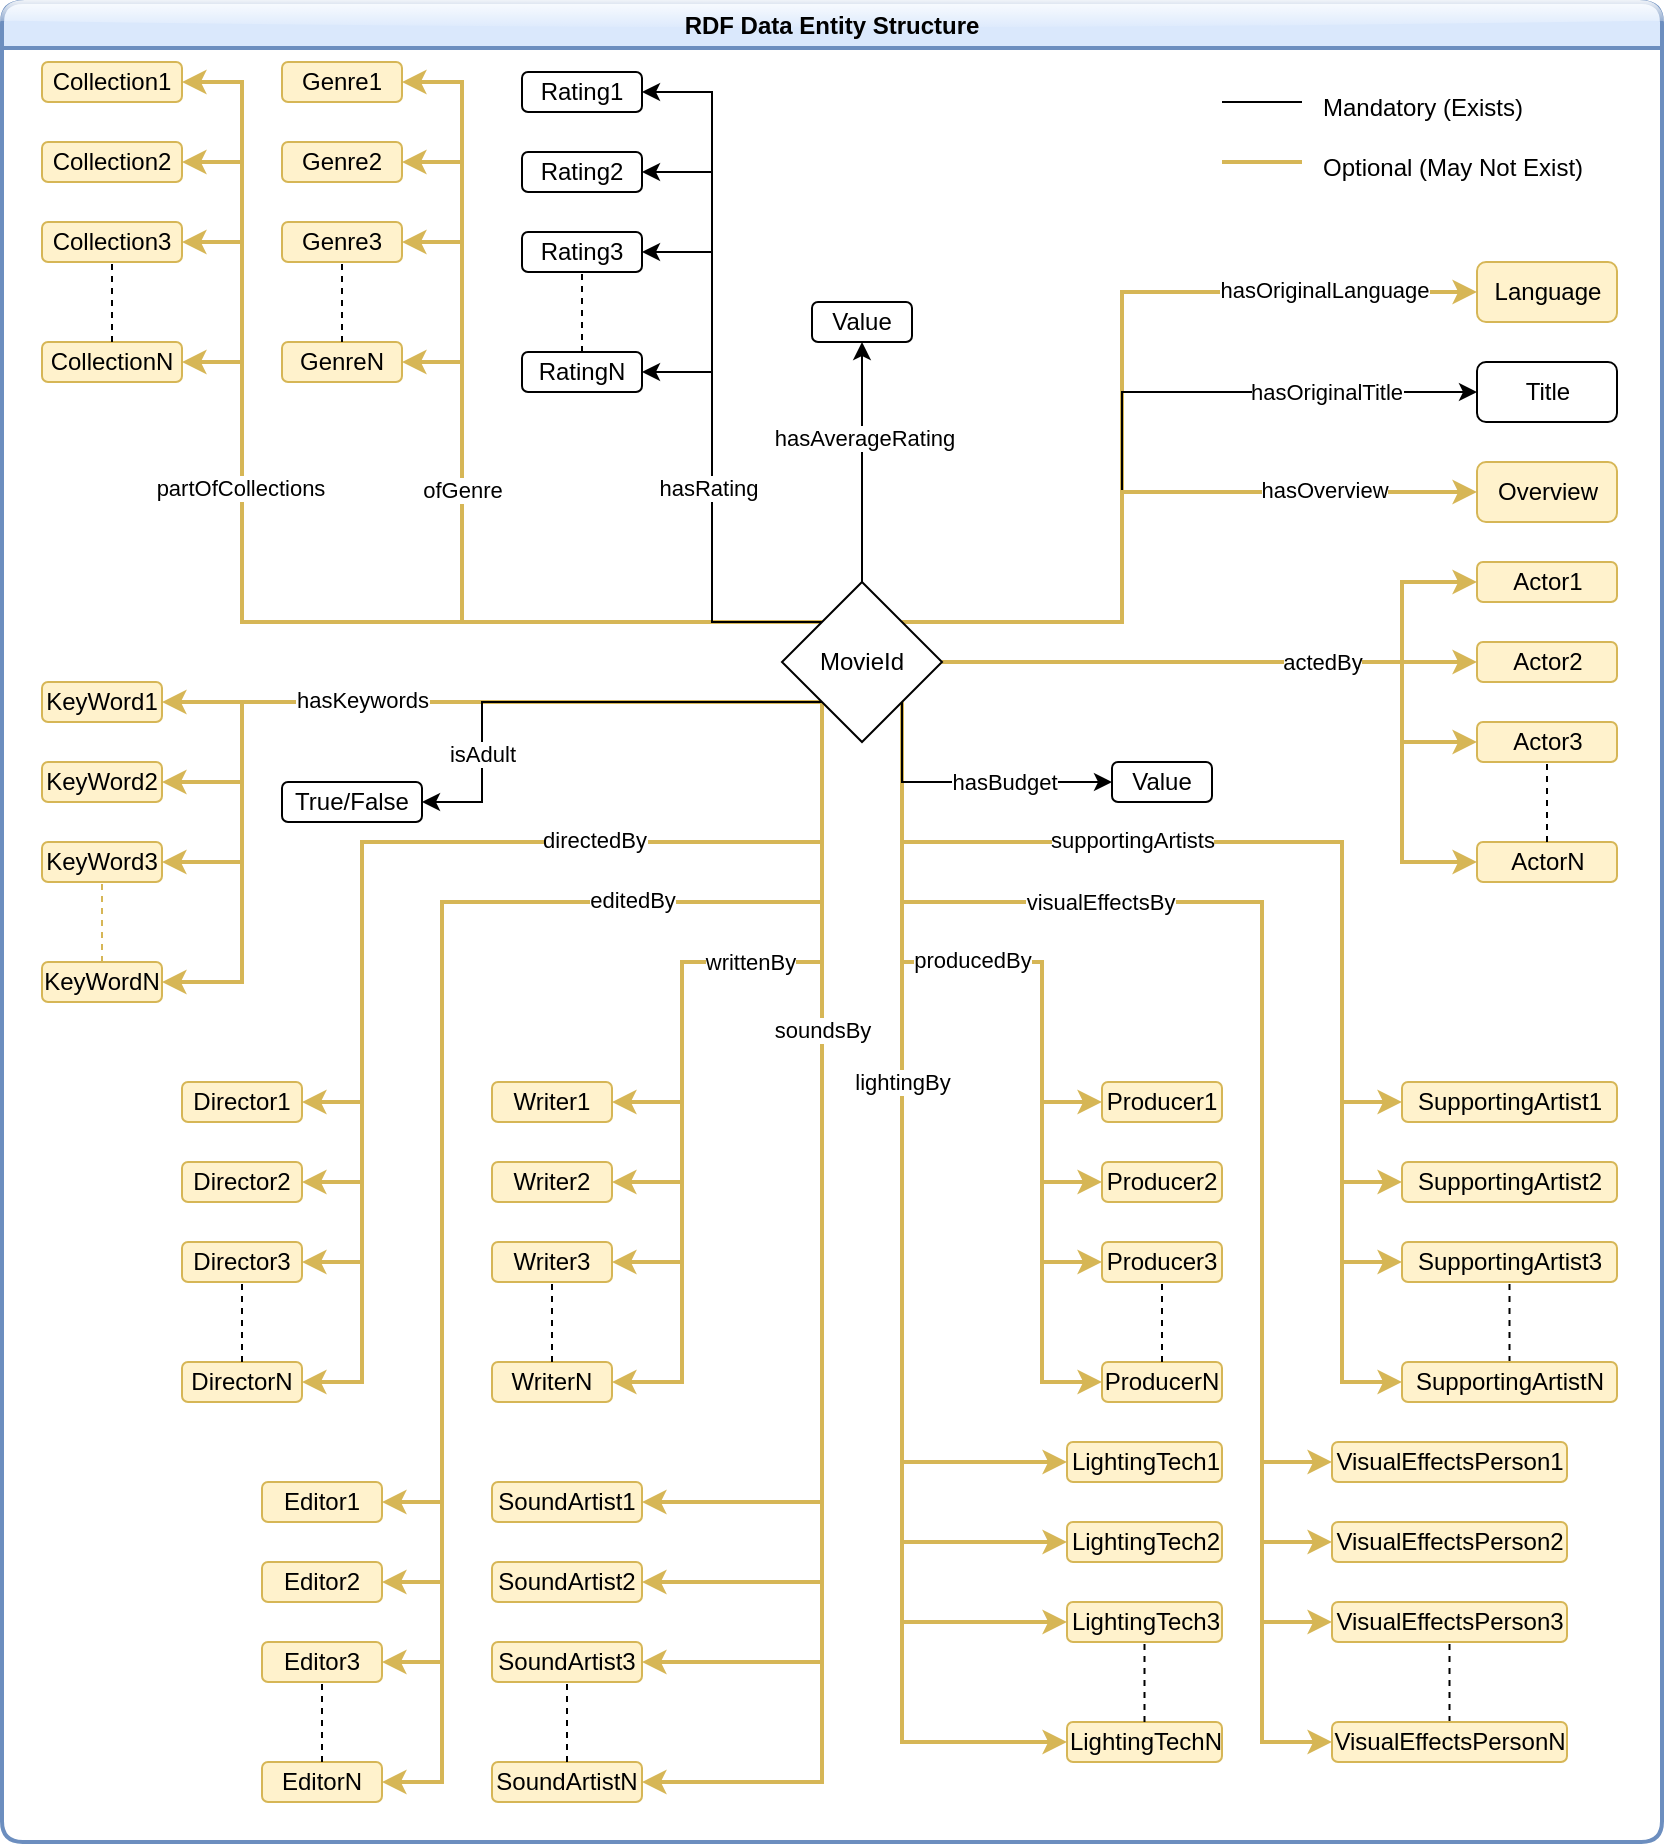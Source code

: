 <mxfile version="21.2.1" type="device">
  <diagram name="Page-1" id="mbeiSYgY1RYhlt1mMdvA">
    <mxGraphModel dx="2444" dy="2032" grid="1" gridSize="10" guides="1" tooltips="1" connect="1" arrows="1" fold="1" page="1" pageScale="1" pageWidth="850" pageHeight="1100" math="0" shadow="0">
      <root>
        <mxCell id="0" />
        <mxCell id="1" parent="0" />
        <mxCell id="q2HD8VKpV2fzyemEzLiY-11" style="edgeStyle=orthogonalEdgeStyle;rounded=0;orthogonalLoop=1;jettySize=auto;html=1;exitX=1;exitY=0.5;exitDx=0;exitDy=0;entryX=0;entryY=0.5;entryDx=0;entryDy=0;fillColor=#fff2cc;strokeColor=#d6b656;strokeWidth=2;" edge="1" parent="1" source="q2HD8VKpV2fzyemEzLiY-1" target="q2HD8VKpV2fzyemEzLiY-2">
          <mxGeometry relative="1" as="geometry">
            <Array as="points">
              <mxPoint x="690" y="310" />
              <mxPoint x="690" y="270" />
            </Array>
          </mxGeometry>
        </mxCell>
        <mxCell id="q2HD8VKpV2fzyemEzLiY-13" style="edgeStyle=orthogonalEdgeStyle;rounded=0;orthogonalLoop=1;jettySize=auto;html=1;exitX=1;exitY=0.5;exitDx=0;exitDy=0;entryX=0;entryY=0.5;entryDx=0;entryDy=0;fillColor=#fff2cc;strokeColor=#d6b656;strokeWidth=2;" edge="1" parent="1" source="q2HD8VKpV2fzyemEzLiY-1" target="q2HD8VKpV2fzyemEzLiY-3">
          <mxGeometry relative="1" as="geometry">
            <Array as="points">
              <mxPoint x="710" y="310" />
              <mxPoint x="710" y="310" />
            </Array>
          </mxGeometry>
        </mxCell>
        <mxCell id="q2HD8VKpV2fzyemEzLiY-15" style="edgeStyle=orthogonalEdgeStyle;rounded=0;orthogonalLoop=1;jettySize=auto;html=1;exitX=1;exitY=0.5;exitDx=0;exitDy=0;entryX=0;entryY=0.5;entryDx=0;entryDy=0;fillColor=#fff2cc;strokeColor=#d6b656;strokeWidth=2;" edge="1" parent="1" source="q2HD8VKpV2fzyemEzLiY-1" target="q2HD8VKpV2fzyemEzLiY-4">
          <mxGeometry relative="1" as="geometry">
            <Array as="points">
              <mxPoint x="690" y="310" />
              <mxPoint x="690" y="350" />
            </Array>
          </mxGeometry>
        </mxCell>
        <mxCell id="q2HD8VKpV2fzyemEzLiY-17" style="edgeStyle=orthogonalEdgeStyle;rounded=0;orthogonalLoop=1;jettySize=auto;html=1;exitX=1;exitY=0.5;exitDx=0;exitDy=0;entryX=0;entryY=0.5;entryDx=0;entryDy=0;fillColor=#fff2cc;strokeColor=#d6b656;strokeWidth=2;" edge="1" parent="1" source="q2HD8VKpV2fzyemEzLiY-1" target="q2HD8VKpV2fzyemEzLiY-5">
          <mxGeometry relative="1" as="geometry">
            <Array as="points">
              <mxPoint x="690" y="310" />
              <mxPoint x="690" y="410" />
            </Array>
          </mxGeometry>
        </mxCell>
        <mxCell id="q2HD8VKpV2fzyemEzLiY-63" style="edgeStyle=orthogonalEdgeStyle;rounded=0;orthogonalLoop=1;jettySize=auto;html=1;exitX=0;exitY=1;exitDx=0;exitDy=0;entryX=1;entryY=0.5;entryDx=0;entryDy=0;fillColor=#fff2cc;strokeColor=#d6b656;strokeWidth=2;" edge="1" parent="1" source="q2HD8VKpV2fzyemEzLiY-1" target="q2HD8VKpV2fzyemEzLiY-19">
          <mxGeometry relative="1" as="geometry">
            <Array as="points">
              <mxPoint x="400" y="400" />
              <mxPoint x="170" y="400" />
              <mxPoint x="170" y="530" />
            </Array>
          </mxGeometry>
        </mxCell>
        <mxCell id="q2HD8VKpV2fzyemEzLiY-65" style="edgeStyle=orthogonalEdgeStyle;rounded=0;orthogonalLoop=1;jettySize=auto;html=1;exitX=0;exitY=1;exitDx=0;exitDy=0;entryX=1;entryY=0.5;entryDx=0;entryDy=0;fillColor=#fff2cc;strokeColor=#d6b656;strokeWidth=2;" edge="1" parent="1" source="q2HD8VKpV2fzyemEzLiY-1" target="q2HD8VKpV2fzyemEzLiY-20">
          <mxGeometry relative="1" as="geometry">
            <Array as="points">
              <mxPoint x="400" y="400" />
              <mxPoint x="170" y="400" />
              <mxPoint x="170" y="570" />
            </Array>
          </mxGeometry>
        </mxCell>
        <mxCell id="q2HD8VKpV2fzyemEzLiY-66" style="edgeStyle=orthogonalEdgeStyle;rounded=0;orthogonalLoop=1;jettySize=auto;html=1;entryX=1;entryY=0.5;entryDx=0;entryDy=0;fillColor=#fff2cc;strokeColor=#d6b656;strokeWidth=2;" edge="1" parent="1" target="q2HD8VKpV2fzyemEzLiY-21">
          <mxGeometry relative="1" as="geometry">
            <mxPoint x="400" y="330" as="sourcePoint" />
            <Array as="points">
              <mxPoint x="400" y="400" />
              <mxPoint x="170" y="400" />
              <mxPoint x="170" y="610" />
            </Array>
          </mxGeometry>
        </mxCell>
        <mxCell id="q2HD8VKpV2fzyemEzLiY-67" style="edgeStyle=orthogonalEdgeStyle;rounded=0;orthogonalLoop=1;jettySize=auto;html=1;exitX=0;exitY=1;exitDx=0;exitDy=0;entryX=1;entryY=0.5;entryDx=0;entryDy=0;fillColor=#fff2cc;strokeColor=#d6b656;strokeWidth=2;" edge="1" parent="1" source="q2HD8VKpV2fzyemEzLiY-1" target="q2HD8VKpV2fzyemEzLiY-22">
          <mxGeometry relative="1" as="geometry">
            <Array as="points">
              <mxPoint x="400" y="400" />
              <mxPoint x="170" y="400" />
              <mxPoint x="170" y="670" />
            </Array>
          </mxGeometry>
        </mxCell>
        <mxCell id="q2HD8VKpV2fzyemEzLiY-99" value="directedBy" style="edgeLabel;html=1;align=center;verticalAlign=middle;resizable=0;points=[];" vertex="1" connectable="0" parent="q2HD8VKpV2fzyemEzLiY-67">
          <mxGeometry x="-0.355" relative="1" as="geometry">
            <mxPoint x="9" y="-1" as="offset" />
          </mxGeometry>
        </mxCell>
        <mxCell id="q2HD8VKpV2fzyemEzLiY-68" style="edgeStyle=orthogonalEdgeStyle;rounded=0;orthogonalLoop=1;jettySize=auto;html=1;exitX=0;exitY=1;exitDx=0;exitDy=0;entryX=1;entryY=0.5;entryDx=0;entryDy=0;fillColor=#fff2cc;strokeColor=#d6b656;strokeWidth=2;" edge="1" parent="1" source="q2HD8VKpV2fzyemEzLiY-1" target="q2HD8VKpV2fzyemEzLiY-43">
          <mxGeometry relative="1" as="geometry">
            <Array as="points">
              <mxPoint x="400" y="430" />
              <mxPoint x="210" y="430" />
              <mxPoint x="210" y="730" />
            </Array>
          </mxGeometry>
        </mxCell>
        <mxCell id="q2HD8VKpV2fzyemEzLiY-69" style="edgeStyle=orthogonalEdgeStyle;rounded=0;orthogonalLoop=1;jettySize=auto;html=1;exitX=0;exitY=1;exitDx=0;exitDy=0;entryX=1;entryY=0.5;entryDx=0;entryDy=0;fillColor=#fff2cc;strokeColor=#d6b656;strokeWidth=2;" edge="1" parent="1" source="q2HD8VKpV2fzyemEzLiY-1" target="q2HD8VKpV2fzyemEzLiY-44">
          <mxGeometry relative="1" as="geometry">
            <Array as="points">
              <mxPoint x="400" y="430" />
              <mxPoint x="210" y="430" />
              <mxPoint x="210" y="770" />
            </Array>
          </mxGeometry>
        </mxCell>
        <mxCell id="q2HD8VKpV2fzyemEzLiY-70" style="edgeStyle=orthogonalEdgeStyle;rounded=0;orthogonalLoop=1;jettySize=auto;html=1;exitX=0;exitY=1;exitDx=0;exitDy=0;entryX=1;entryY=0.5;entryDx=0;entryDy=0;fillColor=#fff2cc;strokeColor=#d6b656;strokeWidth=2;" edge="1" parent="1" source="q2HD8VKpV2fzyemEzLiY-1" target="q2HD8VKpV2fzyemEzLiY-45">
          <mxGeometry relative="1" as="geometry">
            <Array as="points">
              <mxPoint x="400" y="430" />
              <mxPoint x="210" y="430" />
              <mxPoint x="210" y="810" />
            </Array>
          </mxGeometry>
        </mxCell>
        <mxCell id="q2HD8VKpV2fzyemEzLiY-71" style="edgeStyle=orthogonalEdgeStyle;rounded=0;orthogonalLoop=1;jettySize=auto;html=1;exitX=0;exitY=1;exitDx=0;exitDy=0;entryX=1;entryY=0.5;entryDx=0;entryDy=0;fillColor=#fff2cc;strokeColor=#d6b656;strokeWidth=2;" edge="1" parent="1" source="q2HD8VKpV2fzyemEzLiY-1" target="q2HD8VKpV2fzyemEzLiY-46">
          <mxGeometry relative="1" as="geometry">
            <Array as="points">
              <mxPoint x="400" y="430" />
              <mxPoint x="210" y="430" />
              <mxPoint x="210" y="870" />
            </Array>
          </mxGeometry>
        </mxCell>
        <mxCell id="q2HD8VKpV2fzyemEzLiY-102" value="editedBy" style="edgeLabel;html=1;align=center;verticalAlign=middle;resizable=0;points=[];" vertex="1" connectable="0" parent="q2HD8VKpV2fzyemEzLiY-71">
          <mxGeometry x="-0.464" y="-1" relative="1" as="geometry">
            <mxPoint x="8" as="offset" />
          </mxGeometry>
        </mxCell>
        <mxCell id="q2HD8VKpV2fzyemEzLiY-72" style="edgeStyle=orthogonalEdgeStyle;rounded=0;orthogonalLoop=1;jettySize=auto;html=1;exitX=0;exitY=1;exitDx=0;exitDy=0;entryX=1;entryY=0.5;entryDx=0;entryDy=0;fillColor=#fff2cc;strokeColor=#d6b656;strokeWidth=2;" edge="1" parent="1" source="q2HD8VKpV2fzyemEzLiY-1" target="q2HD8VKpV2fzyemEzLiY-25">
          <mxGeometry relative="1" as="geometry">
            <Array as="points">
              <mxPoint x="400" y="460" />
              <mxPoint x="330" y="460" />
              <mxPoint x="330" y="530" />
            </Array>
          </mxGeometry>
        </mxCell>
        <mxCell id="q2HD8VKpV2fzyemEzLiY-73" style="edgeStyle=orthogonalEdgeStyle;rounded=0;orthogonalLoop=1;jettySize=auto;html=1;exitX=0;exitY=1;exitDx=0;exitDy=0;entryX=1;entryY=0.5;entryDx=0;entryDy=0;fillColor=#fff2cc;strokeColor=#d6b656;strokeWidth=2;" edge="1" parent="1" source="q2HD8VKpV2fzyemEzLiY-1" target="q2HD8VKpV2fzyemEzLiY-26">
          <mxGeometry relative="1" as="geometry">
            <Array as="points">
              <mxPoint x="400" y="460" />
              <mxPoint x="330" y="460" />
              <mxPoint x="330" y="570" />
            </Array>
          </mxGeometry>
        </mxCell>
        <mxCell id="q2HD8VKpV2fzyemEzLiY-74" style="edgeStyle=orthogonalEdgeStyle;rounded=0;orthogonalLoop=1;jettySize=auto;html=1;exitX=0;exitY=1;exitDx=0;exitDy=0;entryX=1;entryY=0.5;entryDx=0;entryDy=0;fillColor=#fff2cc;strokeColor=#d6b656;strokeWidth=2;" edge="1" parent="1" source="q2HD8VKpV2fzyemEzLiY-1" target="q2HD8VKpV2fzyemEzLiY-27">
          <mxGeometry relative="1" as="geometry">
            <Array as="points">
              <mxPoint x="400" y="460" />
              <mxPoint x="330" y="460" />
              <mxPoint x="330" y="610" />
            </Array>
          </mxGeometry>
        </mxCell>
        <mxCell id="q2HD8VKpV2fzyemEzLiY-75" style="edgeStyle=orthogonalEdgeStyle;rounded=0;orthogonalLoop=1;jettySize=auto;html=1;entryX=1;entryY=0.5;entryDx=0;entryDy=0;fillColor=#fff2cc;strokeColor=#d6b656;strokeWidth=2;" edge="1" parent="1" target="q2HD8VKpV2fzyemEzLiY-28">
          <mxGeometry relative="1" as="geometry">
            <mxPoint x="400" y="330" as="sourcePoint" />
            <Array as="points">
              <mxPoint x="400" y="460" />
              <mxPoint x="330" y="460" />
              <mxPoint x="330" y="670" />
            </Array>
          </mxGeometry>
        </mxCell>
        <mxCell id="q2HD8VKpV2fzyemEzLiY-101" value="writtenBy" style="edgeLabel;html=1;align=center;verticalAlign=middle;resizable=0;points=[];" vertex="1" connectable="0" parent="q2HD8VKpV2fzyemEzLiY-75">
          <mxGeometry x="-0.225" relative="1" as="geometry">
            <mxPoint x="6" as="offset" />
          </mxGeometry>
        </mxCell>
        <mxCell id="q2HD8VKpV2fzyemEzLiY-76" style="edgeStyle=orthogonalEdgeStyle;rounded=0;orthogonalLoop=1;jettySize=auto;html=1;exitX=0;exitY=1;exitDx=0;exitDy=0;entryX=1;entryY=0.5;entryDx=0;entryDy=0;fillColor=#fff2cc;strokeColor=#d6b656;strokeWidth=2;" edge="1" parent="1" source="q2HD8VKpV2fzyemEzLiY-1" target="q2HD8VKpV2fzyemEzLiY-48">
          <mxGeometry relative="1" as="geometry">
            <Array as="points">
              <mxPoint x="400" y="730" />
            </Array>
          </mxGeometry>
        </mxCell>
        <mxCell id="q2HD8VKpV2fzyemEzLiY-77" style="edgeStyle=orthogonalEdgeStyle;rounded=0;orthogonalLoop=1;jettySize=auto;html=1;exitX=0;exitY=1;exitDx=0;exitDy=0;entryX=1;entryY=0.5;entryDx=0;entryDy=0;fillColor=#fff2cc;strokeColor=#d6b656;strokeWidth=2;" edge="1" parent="1" source="q2HD8VKpV2fzyemEzLiY-1" target="q2HD8VKpV2fzyemEzLiY-49">
          <mxGeometry relative="1" as="geometry">
            <Array as="points">
              <mxPoint x="400" y="770" />
            </Array>
          </mxGeometry>
        </mxCell>
        <mxCell id="q2HD8VKpV2fzyemEzLiY-78" style="edgeStyle=orthogonalEdgeStyle;rounded=0;orthogonalLoop=1;jettySize=auto;html=1;exitX=0;exitY=1;exitDx=0;exitDy=0;entryX=1;entryY=0.5;entryDx=0;entryDy=0;fillColor=#fff2cc;strokeColor=#d6b656;strokeWidth=2;" edge="1" parent="1" source="q2HD8VKpV2fzyemEzLiY-1" target="q2HD8VKpV2fzyemEzLiY-50">
          <mxGeometry relative="1" as="geometry">
            <Array as="points">
              <mxPoint x="400" y="810" />
            </Array>
          </mxGeometry>
        </mxCell>
        <mxCell id="q2HD8VKpV2fzyemEzLiY-79" style="edgeStyle=orthogonalEdgeStyle;rounded=0;orthogonalLoop=1;jettySize=auto;html=1;exitX=0;exitY=1;exitDx=0;exitDy=0;entryX=1;entryY=0.5;entryDx=0;entryDy=0;fillColor=#fff2cc;strokeColor=#d6b656;strokeWidth=2;" edge="1" parent="1" source="q2HD8VKpV2fzyemEzLiY-1" target="q2HD8VKpV2fzyemEzLiY-51">
          <mxGeometry relative="1" as="geometry">
            <Array as="points">
              <mxPoint x="400" y="870" />
            </Array>
          </mxGeometry>
        </mxCell>
        <mxCell id="q2HD8VKpV2fzyemEzLiY-103" value="soundsBy" style="edgeLabel;html=1;align=center;verticalAlign=middle;resizable=0;points=[];" vertex="1" connectable="0" parent="q2HD8VKpV2fzyemEzLiY-79">
          <mxGeometry x="-0.436" relative="1" as="geometry">
            <mxPoint y="-14" as="offset" />
          </mxGeometry>
        </mxCell>
        <mxCell id="q2HD8VKpV2fzyemEzLiY-83" style="edgeStyle=orthogonalEdgeStyle;rounded=0;orthogonalLoop=1;jettySize=auto;html=1;exitX=1;exitY=1;exitDx=0;exitDy=0;entryX=0;entryY=0.5;entryDx=0;entryDy=0;strokeWidth=2;fillColor=#fff2cc;strokeColor=#d6b656;" edge="1" parent="1" source="q2HD8VKpV2fzyemEzLiY-1" target="q2HD8VKpV2fzyemEzLiY-53">
          <mxGeometry relative="1" as="geometry">
            <Array as="points">
              <mxPoint x="440" y="710" />
            </Array>
          </mxGeometry>
        </mxCell>
        <mxCell id="q2HD8VKpV2fzyemEzLiY-84" style="edgeStyle=orthogonalEdgeStyle;rounded=0;orthogonalLoop=1;jettySize=auto;html=1;exitX=1;exitY=1;exitDx=0;exitDy=0;entryX=0;entryY=0.5;entryDx=0;entryDy=0;fillColor=#fff2cc;strokeColor=#d6b656;strokeWidth=2;" edge="1" parent="1" source="q2HD8VKpV2fzyemEzLiY-1" target="q2HD8VKpV2fzyemEzLiY-33">
          <mxGeometry relative="1" as="geometry">
            <Array as="points">
              <mxPoint x="440" y="460" />
              <mxPoint x="510" y="460" />
              <mxPoint x="510" y="670" />
            </Array>
          </mxGeometry>
        </mxCell>
        <mxCell id="q2HD8VKpV2fzyemEzLiY-85" style="edgeStyle=orthogonalEdgeStyle;rounded=0;orthogonalLoop=1;jettySize=auto;html=1;exitX=1;exitY=1;exitDx=0;exitDy=0;entryX=0;entryY=0.5;entryDx=0;entryDy=0;fillColor=#fff2cc;strokeColor=#d6b656;strokeWidth=2;" edge="1" parent="1" source="q2HD8VKpV2fzyemEzLiY-1" target="q2HD8VKpV2fzyemEzLiY-32">
          <mxGeometry relative="1" as="geometry">
            <Array as="points">
              <mxPoint x="440" y="460" />
              <mxPoint x="510" y="460" />
              <mxPoint x="510" y="610" />
            </Array>
          </mxGeometry>
        </mxCell>
        <mxCell id="q2HD8VKpV2fzyemEzLiY-86" style="edgeStyle=orthogonalEdgeStyle;rounded=0;orthogonalLoop=1;jettySize=auto;html=1;exitX=1;exitY=1;exitDx=0;exitDy=0;entryX=0;entryY=0.5;entryDx=0;entryDy=0;fillColor=#fff2cc;strokeColor=#d6b656;strokeWidth=2;" edge="1" parent="1" source="q2HD8VKpV2fzyemEzLiY-1" target="q2HD8VKpV2fzyemEzLiY-31">
          <mxGeometry relative="1" as="geometry">
            <Array as="points">
              <mxPoint x="440" y="460" />
              <mxPoint x="510" y="460" />
              <mxPoint x="510" y="570" />
            </Array>
          </mxGeometry>
        </mxCell>
        <mxCell id="q2HD8VKpV2fzyemEzLiY-87" style="edgeStyle=orthogonalEdgeStyle;rounded=0;orthogonalLoop=1;jettySize=auto;html=1;exitX=1;exitY=1;exitDx=0;exitDy=0;entryX=0;entryY=0.5;entryDx=0;entryDy=0;fillColor=#fff2cc;strokeColor=#d6b656;strokeWidth=2;" edge="1" parent="1" source="q2HD8VKpV2fzyemEzLiY-1" target="q2HD8VKpV2fzyemEzLiY-30">
          <mxGeometry relative="1" as="geometry">
            <Array as="points">
              <mxPoint x="440" y="460" />
              <mxPoint x="510" y="460" />
              <mxPoint x="510" y="530" />
            </Array>
          </mxGeometry>
        </mxCell>
        <mxCell id="q2HD8VKpV2fzyemEzLiY-106" value="producedBy" style="edgeLabel;html=1;align=center;verticalAlign=middle;resizable=0;points=[];" vertex="1" connectable="0" parent="q2HD8VKpV2fzyemEzLiY-87">
          <mxGeometry x="0.046" y="-1" relative="1" as="geometry">
            <mxPoint x="8" y="-2" as="offset" />
          </mxGeometry>
        </mxCell>
        <mxCell id="q2HD8VKpV2fzyemEzLiY-88" style="edgeStyle=orthogonalEdgeStyle;rounded=0;orthogonalLoop=1;jettySize=auto;html=1;exitX=1;exitY=1;exitDx=0;exitDy=0;entryX=0;entryY=0.5;entryDx=0;entryDy=0;strokeWidth=2;fillColor=#fff2cc;strokeColor=#d6b656;" edge="1" parent="1" source="q2HD8VKpV2fzyemEzLiY-1" target="q2HD8VKpV2fzyemEzLiY-54">
          <mxGeometry relative="1" as="geometry">
            <Array as="points">
              <mxPoint x="440" y="750" />
            </Array>
          </mxGeometry>
        </mxCell>
        <mxCell id="q2HD8VKpV2fzyemEzLiY-89" style="edgeStyle=orthogonalEdgeStyle;rounded=0;orthogonalLoop=1;jettySize=auto;html=1;exitX=1;exitY=1;exitDx=0;exitDy=0;entryX=0;entryY=0.5;entryDx=0;entryDy=0;strokeWidth=2;fillColor=#fff2cc;strokeColor=#d6b656;" edge="1" parent="1" source="q2HD8VKpV2fzyemEzLiY-1" target="q2HD8VKpV2fzyemEzLiY-55">
          <mxGeometry relative="1" as="geometry">
            <Array as="points">
              <mxPoint x="440" y="790" />
            </Array>
          </mxGeometry>
        </mxCell>
        <mxCell id="q2HD8VKpV2fzyemEzLiY-90" style="edgeStyle=orthogonalEdgeStyle;rounded=0;orthogonalLoop=1;jettySize=auto;html=1;exitX=1;exitY=1;exitDx=0;exitDy=0;entryX=0;entryY=0.5;entryDx=0;entryDy=0;strokeWidth=2;fillColor=#fff2cc;strokeColor=#d6b656;" edge="1" parent="1" source="q2HD8VKpV2fzyemEzLiY-1" target="q2HD8VKpV2fzyemEzLiY-56">
          <mxGeometry relative="1" as="geometry">
            <Array as="points">
              <mxPoint x="440" y="850" />
            </Array>
          </mxGeometry>
        </mxCell>
        <mxCell id="q2HD8VKpV2fzyemEzLiY-107" value="lightingBy" style="edgeLabel;html=1;align=center;verticalAlign=middle;resizable=0;points=[];" vertex="1" connectable="0" parent="q2HD8VKpV2fzyemEzLiY-90">
          <mxGeometry x="-0.394" relative="1" as="geometry">
            <mxPoint y="7" as="offset" />
          </mxGeometry>
        </mxCell>
        <mxCell id="q2HD8VKpV2fzyemEzLiY-91" style="edgeStyle=orthogonalEdgeStyle;rounded=0;orthogonalLoop=1;jettySize=auto;html=1;exitX=1;exitY=1;exitDx=0;exitDy=0;entryX=0;entryY=0.5;entryDx=0;entryDy=0;strokeWidth=2;fillColor=#fff2cc;strokeColor=#d6b656;" edge="1" parent="1" source="q2HD8VKpV2fzyemEzLiY-1" target="q2HD8VKpV2fzyemEzLiY-58">
          <mxGeometry relative="1" as="geometry">
            <Array as="points">
              <mxPoint x="440" y="430" />
              <mxPoint x="620" y="430" />
              <mxPoint x="620" y="710" />
            </Array>
          </mxGeometry>
        </mxCell>
        <mxCell id="q2HD8VKpV2fzyemEzLiY-92" style="edgeStyle=orthogonalEdgeStyle;rounded=0;orthogonalLoop=1;jettySize=auto;html=1;exitX=1;exitY=1;exitDx=0;exitDy=0;entryX=0;entryY=0.5;entryDx=0;entryDy=0;fillColor=#fff2cc;strokeColor=#d6b656;strokeWidth=2;" edge="1" parent="1" source="q2HD8VKpV2fzyemEzLiY-1" target="q2HD8VKpV2fzyemEzLiY-35">
          <mxGeometry relative="1" as="geometry">
            <Array as="points">
              <mxPoint x="440" y="400" />
              <mxPoint x="660" y="400" />
              <mxPoint x="660" y="530" />
            </Array>
          </mxGeometry>
        </mxCell>
        <mxCell id="q2HD8VKpV2fzyemEzLiY-93" style="edgeStyle=orthogonalEdgeStyle;rounded=0;orthogonalLoop=1;jettySize=auto;html=1;exitX=1;exitY=1;exitDx=0;exitDy=0;entryX=0;entryY=0.5;entryDx=0;entryDy=0;strokeWidth=2;fillColor=#fff2cc;strokeColor=#d6b656;" edge="1" parent="1" source="q2HD8VKpV2fzyemEzLiY-1" target="q2HD8VKpV2fzyemEzLiY-60">
          <mxGeometry relative="1" as="geometry">
            <Array as="points">
              <mxPoint x="440" y="430" />
              <mxPoint x="620" y="430" />
              <mxPoint x="620" y="750" />
            </Array>
          </mxGeometry>
        </mxCell>
        <mxCell id="q2HD8VKpV2fzyemEzLiY-94" style="edgeStyle=orthogonalEdgeStyle;rounded=0;orthogonalLoop=1;jettySize=auto;html=1;exitX=1;exitY=1;exitDx=0;exitDy=0;entryX=0;entryY=0.5;entryDx=0;entryDy=0;strokeWidth=2;fillColor=#fff2cc;strokeColor=#d6b656;" edge="1" parent="1" source="q2HD8VKpV2fzyemEzLiY-1" target="q2HD8VKpV2fzyemEzLiY-61">
          <mxGeometry relative="1" as="geometry">
            <Array as="points">
              <mxPoint x="440" y="430" />
              <mxPoint x="620" y="430" />
              <mxPoint x="620" y="790" />
            </Array>
          </mxGeometry>
        </mxCell>
        <mxCell id="q2HD8VKpV2fzyemEzLiY-95" style="edgeStyle=orthogonalEdgeStyle;rounded=0;orthogonalLoop=1;jettySize=auto;html=1;exitX=1;exitY=1;exitDx=0;exitDy=0;entryX=0;entryY=0.5;entryDx=0;entryDy=0;strokeWidth=2;fillColor=#fff2cc;strokeColor=#d6b656;" edge="1" parent="1" source="q2HD8VKpV2fzyemEzLiY-1" target="q2HD8VKpV2fzyemEzLiY-62">
          <mxGeometry relative="1" as="geometry">
            <Array as="points">
              <mxPoint x="440" y="430" />
              <mxPoint x="620" y="430" />
              <mxPoint x="620" y="850" />
            </Array>
          </mxGeometry>
        </mxCell>
        <mxCell id="q2HD8VKpV2fzyemEzLiY-105" value="visualEffectsBy" style="edgeLabel;html=1;align=center;verticalAlign=middle;resizable=0;points=[];" vertex="1" connectable="0" parent="q2HD8VKpV2fzyemEzLiY-95">
          <mxGeometry x="-0.496" relative="1" as="geometry">
            <mxPoint x="14" as="offset" />
          </mxGeometry>
        </mxCell>
        <mxCell id="q2HD8VKpV2fzyemEzLiY-96" style="edgeStyle=orthogonalEdgeStyle;rounded=0;orthogonalLoop=1;jettySize=auto;html=1;exitX=1;exitY=1;exitDx=0;exitDy=0;entryX=0;entryY=0.5;entryDx=0;entryDy=0;fillColor=#fff2cc;strokeColor=#d6b656;strokeWidth=2;" edge="1" parent="1" source="q2HD8VKpV2fzyemEzLiY-1" target="q2HD8VKpV2fzyemEzLiY-40">
          <mxGeometry relative="1" as="geometry">
            <Array as="points">
              <mxPoint x="440" y="400" />
              <mxPoint x="660" y="400" />
              <mxPoint x="660" y="570" />
            </Array>
          </mxGeometry>
        </mxCell>
        <mxCell id="q2HD8VKpV2fzyemEzLiY-97" style="edgeStyle=orthogonalEdgeStyle;rounded=0;orthogonalLoop=1;jettySize=auto;html=1;exitX=1;exitY=1;exitDx=0;exitDy=0;entryX=0;entryY=0.5;entryDx=0;entryDy=0;fillColor=#fff2cc;strokeColor=#d6b656;strokeWidth=2;" edge="1" parent="1" source="q2HD8VKpV2fzyemEzLiY-1" target="q2HD8VKpV2fzyemEzLiY-41">
          <mxGeometry relative="1" as="geometry">
            <Array as="points">
              <mxPoint x="440" y="400" />
              <mxPoint x="660" y="400" />
              <mxPoint x="660" y="610" />
            </Array>
          </mxGeometry>
        </mxCell>
        <mxCell id="q2HD8VKpV2fzyemEzLiY-98" style="edgeStyle=orthogonalEdgeStyle;rounded=0;orthogonalLoop=1;jettySize=auto;html=1;exitX=1;exitY=1;exitDx=0;exitDy=0;entryX=0;entryY=0.5;entryDx=0;entryDy=0;fillColor=#fff2cc;strokeColor=#d6b656;strokeWidth=2;" edge="1" parent="1" source="q2HD8VKpV2fzyemEzLiY-1" target="q2HD8VKpV2fzyemEzLiY-42">
          <mxGeometry relative="1" as="geometry">
            <Array as="points">
              <mxPoint x="440" y="400" />
              <mxPoint x="660" y="400" />
              <mxPoint x="660" y="670" />
            </Array>
          </mxGeometry>
        </mxCell>
        <mxCell id="q2HD8VKpV2fzyemEzLiY-104" value="supportingArtists" style="edgeLabel;html=1;align=center;verticalAlign=middle;resizable=0;points=[];" vertex="1" connectable="0" parent="q2HD8VKpV2fzyemEzLiY-98">
          <mxGeometry x="-0.433" y="1" relative="1" as="geometry">
            <mxPoint x="17" as="offset" />
          </mxGeometry>
        </mxCell>
        <mxCell id="q2HD8VKpV2fzyemEzLiY-113" style="edgeStyle=orthogonalEdgeStyle;rounded=0;orthogonalLoop=1;jettySize=auto;html=1;exitX=0;exitY=1;exitDx=0;exitDy=0;entryX=1;entryY=0.5;entryDx=0;entryDy=0;fillColor=#fff2cc;strokeColor=#d6b656;strokeWidth=2;" edge="1" parent="1" source="q2HD8VKpV2fzyemEzLiY-1" target="q2HD8VKpV2fzyemEzLiY-108">
          <mxGeometry relative="1" as="geometry" />
        </mxCell>
        <mxCell id="q2HD8VKpV2fzyemEzLiY-114" style="edgeStyle=orthogonalEdgeStyle;rounded=0;orthogonalLoop=1;jettySize=auto;html=1;exitX=0;exitY=1;exitDx=0;exitDy=0;entryX=1;entryY=0.5;entryDx=0;entryDy=0;fillColor=#fff2cc;strokeColor=#d6b656;strokeWidth=2;" edge="1" parent="1" source="q2HD8VKpV2fzyemEzLiY-1" target="q2HD8VKpV2fzyemEzLiY-109">
          <mxGeometry relative="1" as="geometry">
            <Array as="points">
              <mxPoint x="110" y="330" />
              <mxPoint x="110" y="370" />
            </Array>
          </mxGeometry>
        </mxCell>
        <mxCell id="q2HD8VKpV2fzyemEzLiY-115" style="edgeStyle=orthogonalEdgeStyle;rounded=0;orthogonalLoop=1;jettySize=auto;html=1;exitX=0;exitY=1;exitDx=0;exitDy=0;entryX=1;entryY=0.5;entryDx=0;entryDy=0;strokeWidth=2;fillColor=#fff2cc;strokeColor=#d6b656;" edge="1" parent="1" source="q2HD8VKpV2fzyemEzLiY-1" target="q2HD8VKpV2fzyemEzLiY-110">
          <mxGeometry relative="1" as="geometry">
            <Array as="points">
              <mxPoint x="110" y="330" />
              <mxPoint x="110" y="410" />
            </Array>
          </mxGeometry>
        </mxCell>
        <mxCell id="q2HD8VKpV2fzyemEzLiY-116" style="edgeStyle=orthogonalEdgeStyle;rounded=0;orthogonalLoop=1;jettySize=auto;html=1;exitX=0;exitY=1;exitDx=0;exitDy=0;entryX=1;entryY=0.5;entryDx=0;entryDy=0;strokeWidth=2;fillColor=#fff2cc;strokeColor=#d6b656;" edge="1" parent="1" source="q2HD8VKpV2fzyemEzLiY-1" target="q2HD8VKpV2fzyemEzLiY-111">
          <mxGeometry relative="1" as="geometry">
            <Array as="points">
              <mxPoint x="110" y="330" />
              <mxPoint x="110" y="470" />
            </Array>
          </mxGeometry>
        </mxCell>
        <mxCell id="q2HD8VKpV2fzyemEzLiY-119" value="hasKeywords" style="edgeLabel;html=1;align=center;verticalAlign=middle;resizable=0;points=[];" vertex="1" connectable="0" parent="q2HD8VKpV2fzyemEzLiY-116">
          <mxGeometry x="0.006" y="-1" relative="1" as="geometry">
            <mxPoint x="6" as="offset" />
          </mxGeometry>
        </mxCell>
        <mxCell id="q2HD8VKpV2fzyemEzLiY-118" style="edgeStyle=orthogonalEdgeStyle;rounded=0;orthogonalLoop=1;jettySize=auto;html=1;exitX=0;exitY=1;exitDx=0;exitDy=0;entryX=1;entryY=0.5;entryDx=0;entryDy=0;" edge="1" parent="1" source="q2HD8VKpV2fzyemEzLiY-1" target="q2HD8VKpV2fzyemEzLiY-117">
          <mxGeometry relative="1" as="geometry">
            <Array as="points">
              <mxPoint x="230" y="330" />
              <mxPoint x="230" y="380" />
            </Array>
          </mxGeometry>
        </mxCell>
        <mxCell id="q2HD8VKpV2fzyemEzLiY-120" value="isAdult" style="edgeLabel;html=1;align=center;verticalAlign=middle;resizable=0;points=[];" vertex="1" connectable="0" parent="q2HD8VKpV2fzyemEzLiY-118">
          <mxGeometry x="0.476" relative="1" as="geometry">
            <mxPoint y="11" as="offset" />
          </mxGeometry>
        </mxCell>
        <mxCell id="q2HD8VKpV2fzyemEzLiY-122" style="edgeStyle=orthogonalEdgeStyle;rounded=0;orthogonalLoop=1;jettySize=auto;html=1;exitX=1;exitY=1;exitDx=0;exitDy=0;entryX=0;entryY=0.5;entryDx=0;entryDy=0;" edge="1" parent="1" source="q2HD8VKpV2fzyemEzLiY-1" target="q2HD8VKpV2fzyemEzLiY-121">
          <mxGeometry relative="1" as="geometry">
            <Array as="points">
              <mxPoint x="440" y="370" />
            </Array>
          </mxGeometry>
        </mxCell>
        <mxCell id="q2HD8VKpV2fzyemEzLiY-123" value="hasBudget" style="edgeLabel;html=1;align=center;verticalAlign=middle;resizable=0;points=[];" vertex="1" connectable="0" parent="q2HD8VKpV2fzyemEzLiY-122">
          <mxGeometry x="0.16" y="2" relative="1" as="geometry">
            <mxPoint x="7" y="2" as="offset" />
          </mxGeometry>
        </mxCell>
        <mxCell id="q2HD8VKpV2fzyemEzLiY-129" style="edgeStyle=orthogonalEdgeStyle;rounded=0;orthogonalLoop=1;jettySize=auto;html=1;exitX=0;exitY=0;exitDx=0;exitDy=0;entryX=1;entryY=0.5;entryDx=0;entryDy=0;strokeWidth=2;fillColor=#fff2cc;strokeColor=#d6b656;" edge="1" parent="1" source="q2HD8VKpV2fzyemEzLiY-1" target="q2HD8VKpV2fzyemEzLiY-127">
          <mxGeometry relative="1" as="geometry">
            <Array as="points">
              <mxPoint x="110" y="290" />
              <mxPoint x="110" y="160" />
            </Array>
          </mxGeometry>
        </mxCell>
        <mxCell id="q2HD8VKpV2fzyemEzLiY-130" style="edgeStyle=orthogonalEdgeStyle;rounded=0;orthogonalLoop=1;jettySize=auto;html=1;exitX=0;exitY=0;exitDx=0;exitDy=0;entryX=1;entryY=0.5;entryDx=0;entryDy=0;strokeWidth=2;fillColor=#fff2cc;strokeColor=#d6b656;" edge="1" parent="1" source="q2HD8VKpV2fzyemEzLiY-1" target="q2HD8VKpV2fzyemEzLiY-126">
          <mxGeometry relative="1" as="geometry">
            <Array as="points">
              <mxPoint x="110" y="290" />
              <mxPoint x="110" y="100" />
            </Array>
          </mxGeometry>
        </mxCell>
        <mxCell id="q2HD8VKpV2fzyemEzLiY-131" style="edgeStyle=orthogonalEdgeStyle;rounded=0;orthogonalLoop=1;jettySize=auto;html=1;exitX=0;exitY=0;exitDx=0;exitDy=0;entryX=1;entryY=0.5;entryDx=0;entryDy=0;strokeWidth=2;fillColor=#fff2cc;strokeColor=#d6b656;" edge="1" parent="1" source="q2HD8VKpV2fzyemEzLiY-1" target="q2HD8VKpV2fzyemEzLiY-125">
          <mxGeometry relative="1" as="geometry">
            <Array as="points">
              <mxPoint x="110" y="290" />
              <mxPoint x="110" y="60" />
            </Array>
          </mxGeometry>
        </mxCell>
        <mxCell id="q2HD8VKpV2fzyemEzLiY-132" style="edgeStyle=orthogonalEdgeStyle;rounded=0;orthogonalLoop=1;jettySize=auto;html=1;exitX=0;exitY=0;exitDx=0;exitDy=0;entryX=1;entryY=0.5;entryDx=0;entryDy=0;strokeWidth=2;fillColor=#fff2cc;strokeColor=#d6b656;" edge="1" parent="1" source="q2HD8VKpV2fzyemEzLiY-1" target="q2HD8VKpV2fzyemEzLiY-124">
          <mxGeometry relative="1" as="geometry">
            <Array as="points">
              <mxPoint x="110" y="290" />
              <mxPoint x="110" y="20" />
            </Array>
          </mxGeometry>
        </mxCell>
        <mxCell id="q2HD8VKpV2fzyemEzLiY-133" value="partOfCollections" style="edgeLabel;html=1;align=center;verticalAlign=middle;resizable=0;points=[];" vertex="1" connectable="0" parent="q2HD8VKpV2fzyemEzLiY-132">
          <mxGeometry x="0.215" y="1" relative="1" as="geometry">
            <mxPoint y="1" as="offset" />
          </mxGeometry>
        </mxCell>
        <mxCell id="q2HD8VKpV2fzyemEzLiY-139" style="edgeStyle=orthogonalEdgeStyle;rounded=0;orthogonalLoop=1;jettySize=auto;html=1;exitX=0;exitY=0;exitDx=0;exitDy=0;entryX=1;entryY=0.5;entryDx=0;entryDy=0;fillColor=#fff2cc;strokeColor=#d6b656;strokeWidth=2;" edge="1" parent="1" source="q2HD8VKpV2fzyemEzLiY-1" target="q2HD8VKpV2fzyemEzLiY-137">
          <mxGeometry relative="1" as="geometry">
            <Array as="points">
              <mxPoint x="220" y="290" />
              <mxPoint x="220" y="160" />
            </Array>
          </mxGeometry>
        </mxCell>
        <mxCell id="q2HD8VKpV2fzyemEzLiY-140" style="edgeStyle=orthogonalEdgeStyle;rounded=0;orthogonalLoop=1;jettySize=auto;html=1;exitX=0;exitY=0;exitDx=0;exitDy=0;entryX=1;entryY=0.5;entryDx=0;entryDy=0;fillColor=#fff2cc;strokeColor=#d6b656;strokeWidth=2;" edge="1" parent="1" source="q2HD8VKpV2fzyemEzLiY-1" target="q2HD8VKpV2fzyemEzLiY-136">
          <mxGeometry relative="1" as="geometry">
            <Array as="points">
              <mxPoint x="220" y="290" />
              <mxPoint x="220" y="100" />
            </Array>
          </mxGeometry>
        </mxCell>
        <mxCell id="q2HD8VKpV2fzyemEzLiY-141" style="edgeStyle=orthogonalEdgeStyle;rounded=0;orthogonalLoop=1;jettySize=auto;html=1;exitX=0;exitY=0;exitDx=0;exitDy=0;entryX=1;entryY=0.5;entryDx=0;entryDy=0;fillColor=#fff2cc;strokeColor=#d6b656;strokeWidth=2;" edge="1" parent="1" source="q2HD8VKpV2fzyemEzLiY-1" target="q2HD8VKpV2fzyemEzLiY-135">
          <mxGeometry relative="1" as="geometry">
            <Array as="points">
              <mxPoint x="220" y="290" />
              <mxPoint x="220" y="60" />
            </Array>
          </mxGeometry>
        </mxCell>
        <mxCell id="q2HD8VKpV2fzyemEzLiY-142" style="edgeStyle=orthogonalEdgeStyle;rounded=0;orthogonalLoop=1;jettySize=auto;html=1;exitX=0;exitY=0;exitDx=0;exitDy=0;entryX=1;entryY=0.5;entryDx=0;entryDy=0;fillColor=#fff2cc;strokeColor=#d6b656;strokeWidth=2;" edge="1" parent="1" source="q2HD8VKpV2fzyemEzLiY-1" target="q2HD8VKpV2fzyemEzLiY-134">
          <mxGeometry relative="1" as="geometry">
            <Array as="points">
              <mxPoint x="220" y="290" />
              <mxPoint x="220" y="20" />
            </Array>
          </mxGeometry>
        </mxCell>
        <mxCell id="q2HD8VKpV2fzyemEzLiY-143" value="ofGenre" style="edgeLabel;html=1;align=center;verticalAlign=middle;resizable=0;points=[];" vertex="1" connectable="0" parent="q2HD8VKpV2fzyemEzLiY-142">
          <mxGeometry x="0.098" relative="1" as="geometry">
            <mxPoint y="17" as="offset" />
          </mxGeometry>
        </mxCell>
        <mxCell id="q2HD8VKpV2fzyemEzLiY-147" style="edgeStyle=orthogonalEdgeStyle;rounded=0;orthogonalLoop=1;jettySize=auto;html=1;exitX=1;exitY=0;exitDx=0;exitDy=0;entryX=0;entryY=0.5;entryDx=0;entryDy=0;fillColor=#fff2cc;strokeColor=#d6b656;strokeWidth=2;" edge="1" parent="1" source="q2HD8VKpV2fzyemEzLiY-1" target="q2HD8VKpV2fzyemEzLiY-144">
          <mxGeometry relative="1" as="geometry">
            <Array as="points">
              <mxPoint x="550" y="290" />
              <mxPoint x="550" y="125" />
            </Array>
          </mxGeometry>
        </mxCell>
        <mxCell id="q2HD8VKpV2fzyemEzLiY-150" value="hasOriginalLanguage" style="edgeLabel;html=1;align=center;verticalAlign=middle;resizable=0;points=[];" vertex="1" connectable="0" parent="q2HD8VKpV2fzyemEzLiY-147">
          <mxGeometry x="0.672" relative="1" as="geometry">
            <mxPoint x="-3" y="-1" as="offset" />
          </mxGeometry>
        </mxCell>
        <mxCell id="q2HD8VKpV2fzyemEzLiY-148" style="edgeStyle=orthogonalEdgeStyle;rounded=0;orthogonalLoop=1;jettySize=auto;html=1;exitX=1;exitY=0;exitDx=0;exitDy=0;entryX=0;entryY=0.5;entryDx=0;entryDy=0;" edge="1" parent="1" source="q2HD8VKpV2fzyemEzLiY-1" target="q2HD8VKpV2fzyemEzLiY-145">
          <mxGeometry relative="1" as="geometry">
            <Array as="points">
              <mxPoint x="550" y="290" />
              <mxPoint x="550" y="175" />
            </Array>
          </mxGeometry>
        </mxCell>
        <mxCell id="q2HD8VKpV2fzyemEzLiY-151" value="hasOriginalTitle" style="edgeLabel;html=1;align=center;verticalAlign=middle;resizable=0;points=[];" vertex="1" connectable="0" parent="q2HD8VKpV2fzyemEzLiY-148">
          <mxGeometry x="0.591" y="1" relative="1" as="geometry">
            <mxPoint x="7" y="1" as="offset" />
          </mxGeometry>
        </mxCell>
        <mxCell id="q2HD8VKpV2fzyemEzLiY-149" style="edgeStyle=orthogonalEdgeStyle;rounded=0;orthogonalLoop=1;jettySize=auto;html=1;exitX=1;exitY=0;exitDx=0;exitDy=0;entryX=0;entryY=0.5;entryDx=0;entryDy=0;fillColor=#fff2cc;strokeColor=#d6b656;strokeWidth=2;" edge="1" parent="1" source="q2HD8VKpV2fzyemEzLiY-1" target="q2HD8VKpV2fzyemEzLiY-146">
          <mxGeometry relative="1" as="geometry">
            <Array as="points">
              <mxPoint x="550" y="290" />
              <mxPoint x="550" y="225" />
            </Array>
          </mxGeometry>
        </mxCell>
        <mxCell id="q2HD8VKpV2fzyemEzLiY-152" value="hasOverview" style="edgeLabel;html=1;align=center;verticalAlign=middle;resizable=0;points=[];" vertex="1" connectable="0" parent="q2HD8VKpV2fzyemEzLiY-149">
          <mxGeometry x="0.675" y="-1" relative="1" as="geometry">
            <mxPoint x="-19" y="-2" as="offset" />
          </mxGeometry>
        </mxCell>
        <mxCell id="q2HD8VKpV2fzyemEzLiY-159" style="edgeStyle=orthogonalEdgeStyle;rounded=0;orthogonalLoop=1;jettySize=auto;html=1;exitX=0;exitY=0;exitDx=0;exitDy=0;entryX=1;entryY=0.5;entryDx=0;entryDy=0;" edge="1" parent="1" source="q2HD8VKpV2fzyemEzLiY-1" target="q2HD8VKpV2fzyemEzLiY-157">
          <mxGeometry relative="1" as="geometry" />
        </mxCell>
        <mxCell id="q2HD8VKpV2fzyemEzLiY-160" style="edgeStyle=orthogonalEdgeStyle;rounded=0;orthogonalLoop=1;jettySize=auto;html=1;exitX=0;exitY=0;exitDx=0;exitDy=0;entryX=1;entryY=0.5;entryDx=0;entryDy=0;" edge="1" parent="1" source="q2HD8VKpV2fzyemEzLiY-1" target="q2HD8VKpV2fzyemEzLiY-156">
          <mxGeometry relative="1" as="geometry" />
        </mxCell>
        <mxCell id="q2HD8VKpV2fzyemEzLiY-161" style="edgeStyle=orthogonalEdgeStyle;rounded=0;orthogonalLoop=1;jettySize=auto;html=1;exitX=0;exitY=0;exitDx=0;exitDy=0;entryX=1;entryY=0.5;entryDx=0;entryDy=0;" edge="1" parent="1" source="q2HD8VKpV2fzyemEzLiY-1" target="q2HD8VKpV2fzyemEzLiY-155">
          <mxGeometry relative="1" as="geometry" />
        </mxCell>
        <mxCell id="q2HD8VKpV2fzyemEzLiY-162" style="edgeStyle=orthogonalEdgeStyle;rounded=0;orthogonalLoop=1;jettySize=auto;html=1;exitX=0;exitY=0;exitDx=0;exitDy=0;entryX=1;entryY=0.5;entryDx=0;entryDy=0;" edge="1" parent="1" source="q2HD8VKpV2fzyemEzLiY-1" target="q2HD8VKpV2fzyemEzLiY-154">
          <mxGeometry relative="1" as="geometry" />
        </mxCell>
        <mxCell id="q2HD8VKpV2fzyemEzLiY-163" value="hasRating" style="edgeLabel;html=1;align=center;verticalAlign=middle;resizable=0;points=[];" vertex="1" connectable="0" parent="q2HD8VKpV2fzyemEzLiY-162">
          <mxGeometry x="-0.29" y="2" relative="1" as="geometry">
            <mxPoint y="4" as="offset" />
          </mxGeometry>
        </mxCell>
        <mxCell id="q2HD8VKpV2fzyemEzLiY-166" style="edgeStyle=orthogonalEdgeStyle;rounded=0;orthogonalLoop=1;jettySize=auto;html=1;exitX=0.5;exitY=0;exitDx=0;exitDy=0;" edge="1" parent="1" source="q2HD8VKpV2fzyemEzLiY-1" target="q2HD8VKpV2fzyemEzLiY-165">
          <mxGeometry relative="1" as="geometry" />
        </mxCell>
        <mxCell id="q2HD8VKpV2fzyemEzLiY-167" value="hasAverageRating" style="edgeLabel;html=1;align=center;verticalAlign=middle;resizable=0;points=[];" vertex="1" connectable="0" parent="q2HD8VKpV2fzyemEzLiY-166">
          <mxGeometry x="0.349" y="-1" relative="1" as="geometry">
            <mxPoint y="9" as="offset" />
          </mxGeometry>
        </mxCell>
        <mxCell id="q2HD8VKpV2fzyemEzLiY-1" value="MovieId" style="rhombus;whiteSpace=wrap;html=1;" vertex="1" parent="1">
          <mxGeometry x="380" y="270" width="80" height="80" as="geometry" />
        </mxCell>
        <mxCell id="q2HD8VKpV2fzyemEzLiY-19" value="Director1" style="rounded=1;whiteSpace=wrap;html=1;fillColor=#fff2cc;strokeColor=#d6b656;" vertex="1" parent="1">
          <mxGeometry x="80" y="520" width="60" height="20" as="geometry" />
        </mxCell>
        <mxCell id="q2HD8VKpV2fzyemEzLiY-20" value="Director2" style="rounded=1;whiteSpace=wrap;html=1;fillColor=#fff2cc;strokeColor=#d6b656;" vertex="1" parent="1">
          <mxGeometry x="80" y="560" width="60" height="20" as="geometry" />
        </mxCell>
        <mxCell id="q2HD8VKpV2fzyemEzLiY-21" value="Director3" style="rounded=1;whiteSpace=wrap;html=1;fillColor=#fff2cc;strokeColor=#d6b656;" vertex="1" parent="1">
          <mxGeometry x="80" y="600" width="60" height="20" as="geometry" />
        </mxCell>
        <mxCell id="q2HD8VKpV2fzyemEzLiY-22" value="DirectorN" style="rounded=1;whiteSpace=wrap;html=1;fillColor=#fff2cc;strokeColor=#d6b656;" vertex="1" parent="1">
          <mxGeometry x="80" y="660" width="60" height="20" as="geometry" />
        </mxCell>
        <mxCell id="q2HD8VKpV2fzyemEzLiY-24" value="" style="endArrow=none;dashed=1;html=1;rounded=1;entryX=0.5;entryY=1;entryDx=0;entryDy=0;exitX=0.5;exitY=0;exitDx=0;exitDy=0;strokeWidth=1;targetPerimeterSpacing=6;sourcePerimeterSpacing=6;jumpStyle=gap;strokeColor=#000000;endSize=3;startSize=3;jumpSize=10;fillColor=#fff2cc;" edge="1" parent="1" source="q2HD8VKpV2fzyemEzLiY-22" target="q2HD8VKpV2fzyemEzLiY-21">
          <mxGeometry width="50" height="50" relative="1" as="geometry">
            <mxPoint x="180" y="640" as="sourcePoint" />
            <mxPoint x="180" y="600" as="targetPoint" />
          </mxGeometry>
        </mxCell>
        <mxCell id="q2HD8VKpV2fzyemEzLiY-25" value="Writer1" style="rounded=1;whiteSpace=wrap;html=1;fillColor=#fff2cc;strokeColor=#d6b656;" vertex="1" parent="1">
          <mxGeometry x="235" y="520" width="60" height="20" as="geometry" />
        </mxCell>
        <mxCell id="q2HD8VKpV2fzyemEzLiY-26" value="Writer2" style="rounded=1;whiteSpace=wrap;html=1;fillColor=#fff2cc;strokeColor=#d6b656;" vertex="1" parent="1">
          <mxGeometry x="235" y="560" width="60" height="20" as="geometry" />
        </mxCell>
        <mxCell id="q2HD8VKpV2fzyemEzLiY-27" value="Writer3" style="rounded=1;whiteSpace=wrap;html=1;fillColor=#fff2cc;strokeColor=#d6b656;" vertex="1" parent="1">
          <mxGeometry x="235" y="600" width="60" height="20" as="geometry" />
        </mxCell>
        <mxCell id="q2HD8VKpV2fzyemEzLiY-28" value="WriterN" style="rounded=1;whiteSpace=wrap;html=1;fillColor=#fff2cc;strokeColor=#d6b656;" vertex="1" parent="1">
          <mxGeometry x="235" y="660" width="60" height="20" as="geometry" />
        </mxCell>
        <mxCell id="q2HD8VKpV2fzyemEzLiY-29" value="" style="endArrow=none;dashed=1;html=1;rounded=1;entryX=0.5;entryY=1;entryDx=0;entryDy=0;exitX=0.5;exitY=0;exitDx=0;exitDy=0;strokeWidth=1;targetPerimeterSpacing=6;sourcePerimeterSpacing=6;jumpStyle=gap;strokeColor=#000000;endSize=3;startSize=3;jumpSize=10;fillColor=#fff2cc;" edge="1" parent="1" source="q2HD8VKpV2fzyemEzLiY-28" target="q2HD8VKpV2fzyemEzLiY-27">
          <mxGeometry width="50" height="50" relative="1" as="geometry">
            <mxPoint x="335" y="640" as="sourcePoint" />
            <mxPoint x="335" y="600" as="targetPoint" />
          </mxGeometry>
        </mxCell>
        <mxCell id="q2HD8VKpV2fzyemEzLiY-30" value="Producer1" style="rounded=1;whiteSpace=wrap;html=1;fillColor=#fff2cc;strokeColor=#d6b656;" vertex="1" parent="1">
          <mxGeometry x="540" y="520" width="60" height="20" as="geometry" />
        </mxCell>
        <mxCell id="q2HD8VKpV2fzyemEzLiY-31" value="Producer2" style="rounded=1;whiteSpace=wrap;html=1;fillColor=#fff2cc;strokeColor=#d6b656;" vertex="1" parent="1">
          <mxGeometry x="540" y="560" width="60" height="20" as="geometry" />
        </mxCell>
        <mxCell id="q2HD8VKpV2fzyemEzLiY-32" value="Producer3" style="rounded=1;whiteSpace=wrap;html=1;fillColor=#fff2cc;strokeColor=#d6b656;" vertex="1" parent="1">
          <mxGeometry x="540" y="600" width="60" height="20" as="geometry" />
        </mxCell>
        <mxCell id="q2HD8VKpV2fzyemEzLiY-33" value="ProducerN" style="rounded=1;whiteSpace=wrap;html=1;fillColor=#fff2cc;strokeColor=#d6b656;" vertex="1" parent="1">
          <mxGeometry x="540" y="660" width="60" height="20" as="geometry" />
        </mxCell>
        <mxCell id="q2HD8VKpV2fzyemEzLiY-34" value="" style="endArrow=none;dashed=1;html=1;rounded=1;entryX=0.5;entryY=1;entryDx=0;entryDy=0;exitX=0.5;exitY=0;exitDx=0;exitDy=0;strokeWidth=1;targetPerimeterSpacing=6;sourcePerimeterSpacing=6;jumpStyle=gap;strokeColor=#000000;endSize=3;startSize=3;jumpSize=10;fillColor=#fff2cc;" edge="1" parent="1" source="q2HD8VKpV2fzyemEzLiY-33" target="q2HD8VKpV2fzyemEzLiY-32">
          <mxGeometry width="50" height="50" relative="1" as="geometry">
            <mxPoint x="640" y="640" as="sourcePoint" />
            <mxPoint x="640" y="600" as="targetPoint" />
          </mxGeometry>
        </mxCell>
        <mxCell id="q2HD8VKpV2fzyemEzLiY-35" value="SupportingArtist1" style="rounded=1;whiteSpace=wrap;html=1;fillColor=#fff2cc;strokeColor=#d6b656;" vertex="1" parent="1">
          <mxGeometry x="690" y="520" width="107.5" height="20" as="geometry" />
        </mxCell>
        <mxCell id="q2HD8VKpV2fzyemEzLiY-39" value="" style="endArrow=none;dashed=1;html=1;rounded=1;entryX=0.5;entryY=1;entryDx=0;entryDy=0;exitX=0.5;exitY=0;exitDx=0;exitDy=0;strokeWidth=1;targetPerimeterSpacing=6;sourcePerimeterSpacing=6;jumpStyle=gap;strokeColor=#000000;endSize=3;startSize=3;jumpSize=10;fillColor=#fff2cc;" edge="1" parent="1" target="q2HD8VKpV2fzyemEzLiY-41">
          <mxGeometry width="50" height="50" relative="1" as="geometry">
            <mxPoint x="743.75" y="660" as="sourcePoint" />
            <mxPoint x="720" y="620" as="targetPoint" />
          </mxGeometry>
        </mxCell>
        <mxCell id="q2HD8VKpV2fzyemEzLiY-40" value="SupportingArtist2" style="rounded=1;whiteSpace=wrap;html=1;fillColor=#fff2cc;strokeColor=#d6b656;" vertex="1" parent="1">
          <mxGeometry x="690" y="560" width="107.5" height="20" as="geometry" />
        </mxCell>
        <mxCell id="q2HD8VKpV2fzyemEzLiY-41" value="SupportingArtist3" style="rounded=1;whiteSpace=wrap;html=1;fillColor=#fff2cc;strokeColor=#d6b656;" vertex="1" parent="1">
          <mxGeometry x="690" y="600" width="107.5" height="20" as="geometry" />
        </mxCell>
        <mxCell id="q2HD8VKpV2fzyemEzLiY-42" value="SupportingArtistN" style="rounded=1;whiteSpace=wrap;html=1;fillColor=#fff2cc;strokeColor=#d6b656;" vertex="1" parent="1">
          <mxGeometry x="690" y="660" width="107.5" height="20" as="geometry" />
        </mxCell>
        <mxCell id="q2HD8VKpV2fzyemEzLiY-43" value="Editor1" style="rounded=1;whiteSpace=wrap;html=1;fillColor=#fff2cc;strokeColor=#d6b656;" vertex="1" parent="1">
          <mxGeometry x="120" y="720" width="60" height="20" as="geometry" />
        </mxCell>
        <mxCell id="q2HD8VKpV2fzyemEzLiY-44" value="Editor2" style="rounded=1;whiteSpace=wrap;html=1;fillColor=#fff2cc;strokeColor=#d6b656;" vertex="1" parent="1">
          <mxGeometry x="120" y="760" width="60" height="20" as="geometry" />
        </mxCell>
        <mxCell id="q2HD8VKpV2fzyemEzLiY-45" value="Editor3" style="rounded=1;whiteSpace=wrap;html=1;fillColor=#fff2cc;strokeColor=#d6b656;" vertex="1" parent="1">
          <mxGeometry x="120" y="800" width="60" height="20" as="geometry" />
        </mxCell>
        <mxCell id="q2HD8VKpV2fzyemEzLiY-46" value="EditorN" style="rounded=1;whiteSpace=wrap;html=1;fillColor=#fff2cc;strokeColor=#d6b656;" vertex="1" parent="1">
          <mxGeometry x="120" y="860" width="60" height="20" as="geometry" />
        </mxCell>
        <mxCell id="q2HD8VKpV2fzyemEzLiY-47" value="" style="endArrow=none;dashed=1;html=1;rounded=1;entryX=0.5;entryY=1;entryDx=0;entryDy=0;exitX=0.5;exitY=0;exitDx=0;exitDy=0;strokeWidth=1;targetPerimeterSpacing=6;sourcePerimeterSpacing=6;jumpStyle=gap;strokeColor=default;endSize=3;startSize=3;jumpSize=10;" edge="1" parent="1" source="q2HD8VKpV2fzyemEzLiY-46" target="q2HD8VKpV2fzyemEzLiY-45">
          <mxGeometry width="50" height="50" relative="1" as="geometry">
            <mxPoint x="220" y="840" as="sourcePoint" />
            <mxPoint x="220" y="800" as="targetPoint" />
          </mxGeometry>
        </mxCell>
        <mxCell id="q2HD8VKpV2fzyemEzLiY-48" value="SoundArtist1" style="rounded=1;whiteSpace=wrap;html=1;fillColor=#fff2cc;strokeColor=#d6b656;" vertex="1" parent="1">
          <mxGeometry x="235" y="720" width="75" height="20" as="geometry" />
        </mxCell>
        <mxCell id="q2HD8VKpV2fzyemEzLiY-49" value="SoundArtist2" style="rounded=1;whiteSpace=wrap;html=1;fillColor=#fff2cc;strokeColor=#d6b656;" vertex="1" parent="1">
          <mxGeometry x="235" y="760" width="75" height="20" as="geometry" />
        </mxCell>
        <mxCell id="q2HD8VKpV2fzyemEzLiY-50" value="SoundArtist3" style="rounded=1;whiteSpace=wrap;html=1;fillColor=#fff2cc;strokeColor=#d6b656;" vertex="1" parent="1">
          <mxGeometry x="235" y="800" width="75" height="20" as="geometry" />
        </mxCell>
        <mxCell id="q2HD8VKpV2fzyemEzLiY-51" value="SoundArtistN" style="rounded=1;whiteSpace=wrap;html=1;fillColor=#fff2cc;strokeColor=#d6b656;" vertex="1" parent="1">
          <mxGeometry x="235" y="860" width="75" height="20" as="geometry" />
        </mxCell>
        <mxCell id="q2HD8VKpV2fzyemEzLiY-52" value="" style="endArrow=none;dashed=1;html=1;rounded=1;entryX=0.5;entryY=1;entryDx=0;entryDy=0;exitX=0.5;exitY=0;exitDx=0;exitDy=0;strokeWidth=1;targetPerimeterSpacing=6;sourcePerimeterSpacing=6;jumpStyle=gap;strokeColor=default;endSize=3;startSize=3;jumpSize=10;" edge="1" parent="1" source="q2HD8VKpV2fzyemEzLiY-51" target="q2HD8VKpV2fzyemEzLiY-50">
          <mxGeometry width="50" height="50" relative="1" as="geometry">
            <mxPoint x="350" y="840" as="sourcePoint" />
            <mxPoint x="350" y="800" as="targetPoint" />
          </mxGeometry>
        </mxCell>
        <mxCell id="q2HD8VKpV2fzyemEzLiY-53" value="LightingTech1" style="rounded=1;whiteSpace=wrap;html=1;fillColor=#fff2cc;strokeColor=#d6b656;" vertex="1" parent="1">
          <mxGeometry x="522.5" y="700" width="77.5" height="20" as="geometry" />
        </mxCell>
        <mxCell id="q2HD8VKpV2fzyemEzLiY-54" value="LightingTech2" style="rounded=1;whiteSpace=wrap;html=1;fillColor=#fff2cc;strokeColor=#d6b656;" vertex="1" parent="1">
          <mxGeometry x="522.5" y="740" width="77.5" height="20" as="geometry" />
        </mxCell>
        <mxCell id="q2HD8VKpV2fzyemEzLiY-55" value="LightingTech3" style="rounded=1;whiteSpace=wrap;html=1;fillColor=#fff2cc;strokeColor=#d6b656;" vertex="1" parent="1">
          <mxGeometry x="522.5" y="780" width="77.5" height="20" as="geometry" />
        </mxCell>
        <mxCell id="q2HD8VKpV2fzyemEzLiY-56" value="LightingTechN" style="rounded=1;whiteSpace=wrap;html=1;fillColor=#fff2cc;strokeColor=#d6b656;" vertex="1" parent="1">
          <mxGeometry x="522.5" y="840" width="77.5" height="20" as="geometry" />
        </mxCell>
        <mxCell id="q2HD8VKpV2fzyemEzLiY-57" value="" style="endArrow=none;dashed=1;html=1;rounded=1;entryX=0.5;entryY=1;entryDx=0;entryDy=0;exitX=0.5;exitY=0;exitDx=0;exitDy=0;strokeWidth=1;targetPerimeterSpacing=6;sourcePerimeterSpacing=6;jumpStyle=gap;strokeColor=default;endSize=3;startSize=3;jumpSize=10;" edge="1" parent="1" source="q2HD8VKpV2fzyemEzLiY-56" target="q2HD8VKpV2fzyemEzLiY-55">
          <mxGeometry width="50" height="50" relative="1" as="geometry">
            <mxPoint x="640" y="820" as="sourcePoint" />
            <mxPoint x="640" y="780" as="targetPoint" />
          </mxGeometry>
        </mxCell>
        <mxCell id="q2HD8VKpV2fzyemEzLiY-58" value="VisualEffectsPerson1" style="rounded=1;whiteSpace=wrap;html=1;fillColor=#fff2cc;strokeColor=#d6b656;" vertex="1" parent="1">
          <mxGeometry x="655" y="700" width="117.5" height="20" as="geometry" />
        </mxCell>
        <mxCell id="q2HD8VKpV2fzyemEzLiY-59" value="" style="endArrow=none;dashed=1;html=1;rounded=1;entryX=0.5;entryY=1;entryDx=0;entryDy=0;exitX=0.5;exitY=0;exitDx=0;exitDy=0;strokeWidth=1;targetPerimeterSpacing=6;sourcePerimeterSpacing=6;jumpStyle=gap;strokeColor=default;endSize=3;startSize=3;jumpSize=10;" edge="1" parent="1" source="q2HD8VKpV2fzyemEzLiY-62" target="q2HD8VKpV2fzyemEzLiY-61">
          <mxGeometry width="50" height="50" relative="1" as="geometry">
            <mxPoint x="695" y="840" as="sourcePoint" />
            <mxPoint x="695" y="800" as="targetPoint" />
          </mxGeometry>
        </mxCell>
        <mxCell id="q2HD8VKpV2fzyemEzLiY-60" value="VisualEffectsPerson2" style="rounded=1;whiteSpace=wrap;html=1;fillColor=#fff2cc;strokeColor=#d6b656;" vertex="1" parent="1">
          <mxGeometry x="655" y="740" width="117.5" height="20" as="geometry" />
        </mxCell>
        <mxCell id="q2HD8VKpV2fzyemEzLiY-61" value="VisualEffectsPerson3" style="rounded=1;whiteSpace=wrap;html=1;fillColor=#fff2cc;strokeColor=#d6b656;" vertex="1" parent="1">
          <mxGeometry x="655" y="780" width="117.5" height="20" as="geometry" />
        </mxCell>
        <mxCell id="q2HD8VKpV2fzyemEzLiY-62" value="VisualEffectsPersonN" style="rounded=1;whiteSpace=wrap;html=1;fillColor=#fff2cc;strokeColor=#d6b656;" vertex="1" parent="1">
          <mxGeometry x="655" y="840" width="117.5" height="20" as="geometry" />
        </mxCell>
        <mxCell id="q2HD8VKpV2fzyemEzLiY-108" value="KeyWord1" style="rounded=1;whiteSpace=wrap;html=1;fillColor=#fff2cc;strokeColor=#d6b656;" vertex="1" parent="1">
          <mxGeometry x="10" y="320" width="60" height="20" as="geometry" />
        </mxCell>
        <mxCell id="q2HD8VKpV2fzyemEzLiY-109" value="KeyWord2" style="rounded=1;whiteSpace=wrap;html=1;fillColor=#fff2cc;strokeColor=#d6b656;" vertex="1" parent="1">
          <mxGeometry x="10" y="360" width="60" height="20" as="geometry" />
        </mxCell>
        <mxCell id="q2HD8VKpV2fzyemEzLiY-110" value="KeyWord3" style="rounded=1;whiteSpace=wrap;html=1;fillColor=#fff2cc;strokeColor=#d6b656;" vertex="1" parent="1">
          <mxGeometry x="10" y="400" width="60" height="20" as="geometry" />
        </mxCell>
        <mxCell id="q2HD8VKpV2fzyemEzLiY-111" value="KeyWordN" style="rounded=1;whiteSpace=wrap;html=1;fillColor=#fff2cc;strokeColor=#d6b656;" vertex="1" parent="1">
          <mxGeometry x="10" y="460" width="60" height="20" as="geometry" />
        </mxCell>
        <mxCell id="q2HD8VKpV2fzyemEzLiY-112" value="" style="endArrow=none;dashed=1;html=1;rounded=1;entryX=0.5;entryY=1;entryDx=0;entryDy=0;exitX=0.5;exitY=0;exitDx=0;exitDy=0;strokeWidth=1;targetPerimeterSpacing=6;sourcePerimeterSpacing=6;jumpStyle=gap;strokeColor=#d6b656;endSize=3;startSize=3;jumpSize=10;fillColor=#fff2cc;" edge="1" parent="1" source="q2HD8VKpV2fzyemEzLiY-111" target="q2HD8VKpV2fzyemEzLiY-110">
          <mxGeometry width="50" height="50" relative="1" as="geometry">
            <mxPoint x="110" y="440" as="sourcePoint" />
            <mxPoint x="110" y="400" as="targetPoint" />
          </mxGeometry>
        </mxCell>
        <mxCell id="q2HD8VKpV2fzyemEzLiY-117" value="True/False" style="rounded=1;whiteSpace=wrap;html=1;" vertex="1" parent="1">
          <mxGeometry x="130" y="370" width="70" height="20" as="geometry" />
        </mxCell>
        <mxCell id="q2HD8VKpV2fzyemEzLiY-121" value="Value" style="rounded=1;whiteSpace=wrap;html=1;" vertex="1" parent="1">
          <mxGeometry x="545" y="360" width="50" height="20" as="geometry" />
        </mxCell>
        <mxCell id="q2HD8VKpV2fzyemEzLiY-124" value="Collection1" style="rounded=1;whiteSpace=wrap;html=1;fillColor=#fff2cc;strokeColor=#d6b656;" vertex="1" parent="1">
          <mxGeometry x="10" y="10" width="70" height="20" as="geometry" />
        </mxCell>
        <mxCell id="q2HD8VKpV2fzyemEzLiY-125" value="Collection2" style="rounded=1;whiteSpace=wrap;html=1;fillColor=#fff2cc;strokeColor=#d6b656;" vertex="1" parent="1">
          <mxGeometry x="10" y="50" width="70" height="20" as="geometry" />
        </mxCell>
        <mxCell id="q2HD8VKpV2fzyemEzLiY-126" value="Collection3" style="rounded=1;whiteSpace=wrap;html=1;fillColor=#fff2cc;strokeColor=#d6b656;" vertex="1" parent="1">
          <mxGeometry x="10" y="90" width="70" height="20" as="geometry" />
        </mxCell>
        <mxCell id="q2HD8VKpV2fzyemEzLiY-127" value="CollectionN" style="rounded=1;whiteSpace=wrap;html=1;fillColor=#fff2cc;strokeColor=#d6b656;" vertex="1" parent="1">
          <mxGeometry x="10" y="150" width="70" height="20" as="geometry" />
        </mxCell>
        <mxCell id="q2HD8VKpV2fzyemEzLiY-128" value="" style="endArrow=none;dashed=1;html=1;rounded=1;entryX=0.5;entryY=1;entryDx=0;entryDy=0;exitX=0.5;exitY=0;exitDx=0;exitDy=0;strokeWidth=1;targetPerimeterSpacing=6;sourcePerimeterSpacing=6;jumpStyle=gap;strokeColor=#000000;endSize=3;startSize=3;jumpSize=10;fillColor=#fff2cc;" edge="1" parent="1" source="q2HD8VKpV2fzyemEzLiY-127" target="q2HD8VKpV2fzyemEzLiY-126">
          <mxGeometry width="50" height="50" relative="1" as="geometry">
            <mxPoint x="110" y="130" as="sourcePoint" />
            <mxPoint x="110" y="90" as="targetPoint" />
          </mxGeometry>
        </mxCell>
        <mxCell id="q2HD8VKpV2fzyemEzLiY-134" value="Genre1" style="rounded=1;whiteSpace=wrap;html=1;fillColor=#fff2cc;strokeColor=#d6b656;" vertex="1" parent="1">
          <mxGeometry x="130" y="10" width="60" height="20" as="geometry" />
        </mxCell>
        <mxCell id="q2HD8VKpV2fzyemEzLiY-135" value="Genre2" style="rounded=1;whiteSpace=wrap;html=1;fillColor=#fff2cc;strokeColor=#d6b656;" vertex="1" parent="1">
          <mxGeometry x="130" y="50" width="60" height="20" as="geometry" />
        </mxCell>
        <mxCell id="q2HD8VKpV2fzyemEzLiY-136" value="Genre3" style="rounded=1;whiteSpace=wrap;html=1;fillColor=#fff2cc;strokeColor=#d6b656;" vertex="1" parent="1">
          <mxGeometry x="130" y="90" width="60" height="20" as="geometry" />
        </mxCell>
        <mxCell id="q2HD8VKpV2fzyemEzLiY-137" value="GenreN" style="rounded=1;whiteSpace=wrap;html=1;fillColor=#fff2cc;strokeColor=#d6b656;" vertex="1" parent="1">
          <mxGeometry x="130" y="150" width="60" height="20" as="geometry" />
        </mxCell>
        <mxCell id="q2HD8VKpV2fzyemEzLiY-138" value="" style="endArrow=none;dashed=1;html=1;rounded=1;entryX=0.5;entryY=1;entryDx=0;entryDy=0;exitX=0.5;exitY=0;exitDx=0;exitDy=0;strokeWidth=1;targetPerimeterSpacing=6;sourcePerimeterSpacing=6;jumpStyle=gap;strokeColor=#000000;endSize=3;startSize=3;jumpSize=10;fillColor=#fff2cc;" edge="1" parent="1" source="q2HD8VKpV2fzyemEzLiY-137" target="q2HD8VKpV2fzyemEzLiY-136">
          <mxGeometry width="50" height="50" relative="1" as="geometry">
            <mxPoint x="230" y="130" as="sourcePoint" />
            <mxPoint x="230" y="90" as="targetPoint" />
          </mxGeometry>
        </mxCell>
        <mxCell id="q2HD8VKpV2fzyemEzLiY-154" value="Rating1" style="rounded=1;whiteSpace=wrap;html=1;" vertex="1" parent="1">
          <mxGeometry x="250" y="15" width="60" height="20" as="geometry" />
        </mxCell>
        <mxCell id="q2HD8VKpV2fzyemEzLiY-155" value="Rating2" style="rounded=1;whiteSpace=wrap;html=1;" vertex="1" parent="1">
          <mxGeometry x="250" y="55" width="60" height="20" as="geometry" />
        </mxCell>
        <mxCell id="q2HD8VKpV2fzyemEzLiY-156" value="Rating3" style="rounded=1;whiteSpace=wrap;html=1;" vertex="1" parent="1">
          <mxGeometry x="250" y="95" width="60" height="20" as="geometry" />
        </mxCell>
        <mxCell id="q2HD8VKpV2fzyemEzLiY-157" value="RatingN" style="rounded=1;whiteSpace=wrap;html=1;" vertex="1" parent="1">
          <mxGeometry x="250" y="155" width="60" height="20" as="geometry" />
        </mxCell>
        <mxCell id="q2HD8VKpV2fzyemEzLiY-158" value="" style="endArrow=none;dashed=1;html=1;rounded=1;entryX=0.5;entryY=1;entryDx=0;entryDy=0;exitX=0.5;exitY=0;exitDx=0;exitDy=0;strokeWidth=1;targetPerimeterSpacing=6;sourcePerimeterSpacing=6;jumpStyle=gap;strokeColor=default;endSize=3;startSize=3;jumpSize=10;" edge="1" parent="1" source="q2HD8VKpV2fzyemEzLiY-157" target="q2HD8VKpV2fzyemEzLiY-156">
          <mxGeometry width="50" height="50" relative="1" as="geometry">
            <mxPoint x="350" y="135" as="sourcePoint" />
            <mxPoint x="350" y="95" as="targetPoint" />
          </mxGeometry>
        </mxCell>
        <mxCell id="q2HD8VKpV2fzyemEzLiY-165" value="Value" style="rounded=1;whiteSpace=wrap;html=1;" vertex="1" parent="1">
          <mxGeometry x="395" y="130" width="50" height="20" as="geometry" />
        </mxCell>
        <mxCell id="q2HD8VKpV2fzyemEzLiY-168" value="RDF Data Entity Structure" style="swimlane;whiteSpace=wrap;html=1;strokeWidth=2;fillColor=#dae8fc;strokeColor=#6c8ebf;glass=1;rounded=1;shadow=0;" vertex="1" parent="1">
          <mxGeometry x="-10" y="-20" width="830" height="920" as="geometry" />
        </mxCell>
        <mxCell id="q2HD8VKpV2fzyemEzLiY-18" value="actedBy" style="edgeLabel;html=1;align=center;verticalAlign=middle;resizable=0;points=[];" vertex="1" connectable="0" parent="q2HD8VKpV2fzyemEzLiY-168">
          <mxGeometry x="659.999" y="329.997" as="geometry" />
        </mxCell>
        <mxCell id="q2HD8VKpV2fzyemEzLiY-2" value="Actor1" style="rounded=1;whiteSpace=wrap;html=1;fillColor=#fff2cc;strokeColor=#d6b656;" vertex="1" parent="q2HD8VKpV2fzyemEzLiY-168">
          <mxGeometry x="737.5" y="280" width="70" height="20" as="geometry" />
        </mxCell>
        <mxCell id="q2HD8VKpV2fzyemEzLiY-3" value="Actor2" style="rounded=1;whiteSpace=wrap;html=1;fillColor=#fff2cc;strokeColor=#d6b656;" vertex="1" parent="q2HD8VKpV2fzyemEzLiY-168">
          <mxGeometry x="737.5" y="320" width="70" height="20" as="geometry" />
        </mxCell>
        <mxCell id="q2HD8VKpV2fzyemEzLiY-4" value="Actor3" style="rounded=1;whiteSpace=wrap;html=1;fillColor=#fff2cc;strokeColor=#d6b656;" vertex="1" parent="q2HD8VKpV2fzyemEzLiY-168">
          <mxGeometry x="737.5" y="360" width="70" height="20" as="geometry" />
        </mxCell>
        <mxCell id="q2HD8VKpV2fzyemEzLiY-5" value="ActorN" style="rounded=1;whiteSpace=wrap;html=1;fillColor=#fff2cc;strokeColor=#d6b656;" vertex="1" parent="q2HD8VKpV2fzyemEzLiY-168">
          <mxGeometry x="737.5" y="420" width="70" height="20" as="geometry" />
        </mxCell>
        <mxCell id="q2HD8VKpV2fzyemEzLiY-6" value="" style="endArrow=none;dashed=1;html=1;rounded=1;entryX=0.5;entryY=1;entryDx=0;entryDy=0;exitX=0.5;exitY=0;exitDx=0;exitDy=0;strokeWidth=1;targetPerimeterSpacing=6;sourcePerimeterSpacing=6;jumpStyle=gap;strokeColor=#000000;endSize=3;startSize=3;jumpSize=10;fillColor=#fff2cc;" edge="1" parent="q2HD8VKpV2fzyemEzLiY-168" source="q2HD8VKpV2fzyemEzLiY-5" target="q2HD8VKpV2fzyemEzLiY-4">
          <mxGeometry width="50" height="50" relative="1" as="geometry">
            <mxPoint x="537.5" y="350" as="sourcePoint" />
            <mxPoint x="587.5" y="300" as="targetPoint" />
          </mxGeometry>
        </mxCell>
        <mxCell id="q2HD8VKpV2fzyemEzLiY-144" value="Language" style="rounded=1;whiteSpace=wrap;html=1;fillColor=#fff2cc;strokeColor=#d6b656;" vertex="1" parent="q2HD8VKpV2fzyemEzLiY-168">
          <mxGeometry x="737.5" y="130" width="70" height="30" as="geometry" />
        </mxCell>
        <mxCell id="q2HD8VKpV2fzyemEzLiY-145" value="Title" style="rounded=1;whiteSpace=wrap;html=1;" vertex="1" parent="q2HD8VKpV2fzyemEzLiY-168">
          <mxGeometry x="737.5" y="180" width="70" height="30" as="geometry" />
        </mxCell>
        <mxCell id="q2HD8VKpV2fzyemEzLiY-146" value="Overview" style="rounded=1;whiteSpace=wrap;html=1;fillColor=#fff2cc;strokeColor=#d6b656;" vertex="1" parent="q2HD8VKpV2fzyemEzLiY-168">
          <mxGeometry x="737.5" y="230" width="70" height="30" as="geometry" />
        </mxCell>
        <mxCell id="q2HD8VKpV2fzyemEzLiY-170" value="" style="endArrow=none;html=1;rounded=0;fillColor=#fff2cc;strokeColor=#d6b656;strokeWidth=2;" edge="1" parent="q2HD8VKpV2fzyemEzLiY-168">
          <mxGeometry width="50" height="50" relative="1" as="geometry">
            <mxPoint x="610" y="80" as="sourcePoint" />
            <mxPoint x="650" y="80" as="targetPoint" />
          </mxGeometry>
        </mxCell>
        <mxCell id="q2HD8VKpV2fzyemEzLiY-171" value="Mandatory (Exists)" style="text;html=1;align=center;verticalAlign=middle;resizable=0;points=[];autosize=1;strokeColor=none;fillColor=none;" vertex="1" parent="q2HD8VKpV2fzyemEzLiY-168">
          <mxGeometry x="650" y="38" width="120" height="30" as="geometry" />
        </mxCell>
        <mxCell id="q2HD8VKpV2fzyemEzLiY-172" value="Optional (May Not Exist)" style="text;html=1;align=center;verticalAlign=middle;resizable=0;points=[];autosize=1;strokeColor=none;fillColor=none;" vertex="1" parent="q2HD8VKpV2fzyemEzLiY-168">
          <mxGeometry x="650" y="68" width="150" height="30" as="geometry" />
        </mxCell>
        <mxCell id="q2HD8VKpV2fzyemEzLiY-169" value="" style="endArrow=none;html=1;rounded=0;" edge="1" parent="1">
          <mxGeometry width="50" height="50" relative="1" as="geometry">
            <mxPoint x="600" y="30" as="sourcePoint" />
            <mxPoint x="640" y="30" as="targetPoint" />
          </mxGeometry>
        </mxCell>
      </root>
    </mxGraphModel>
  </diagram>
</mxfile>
